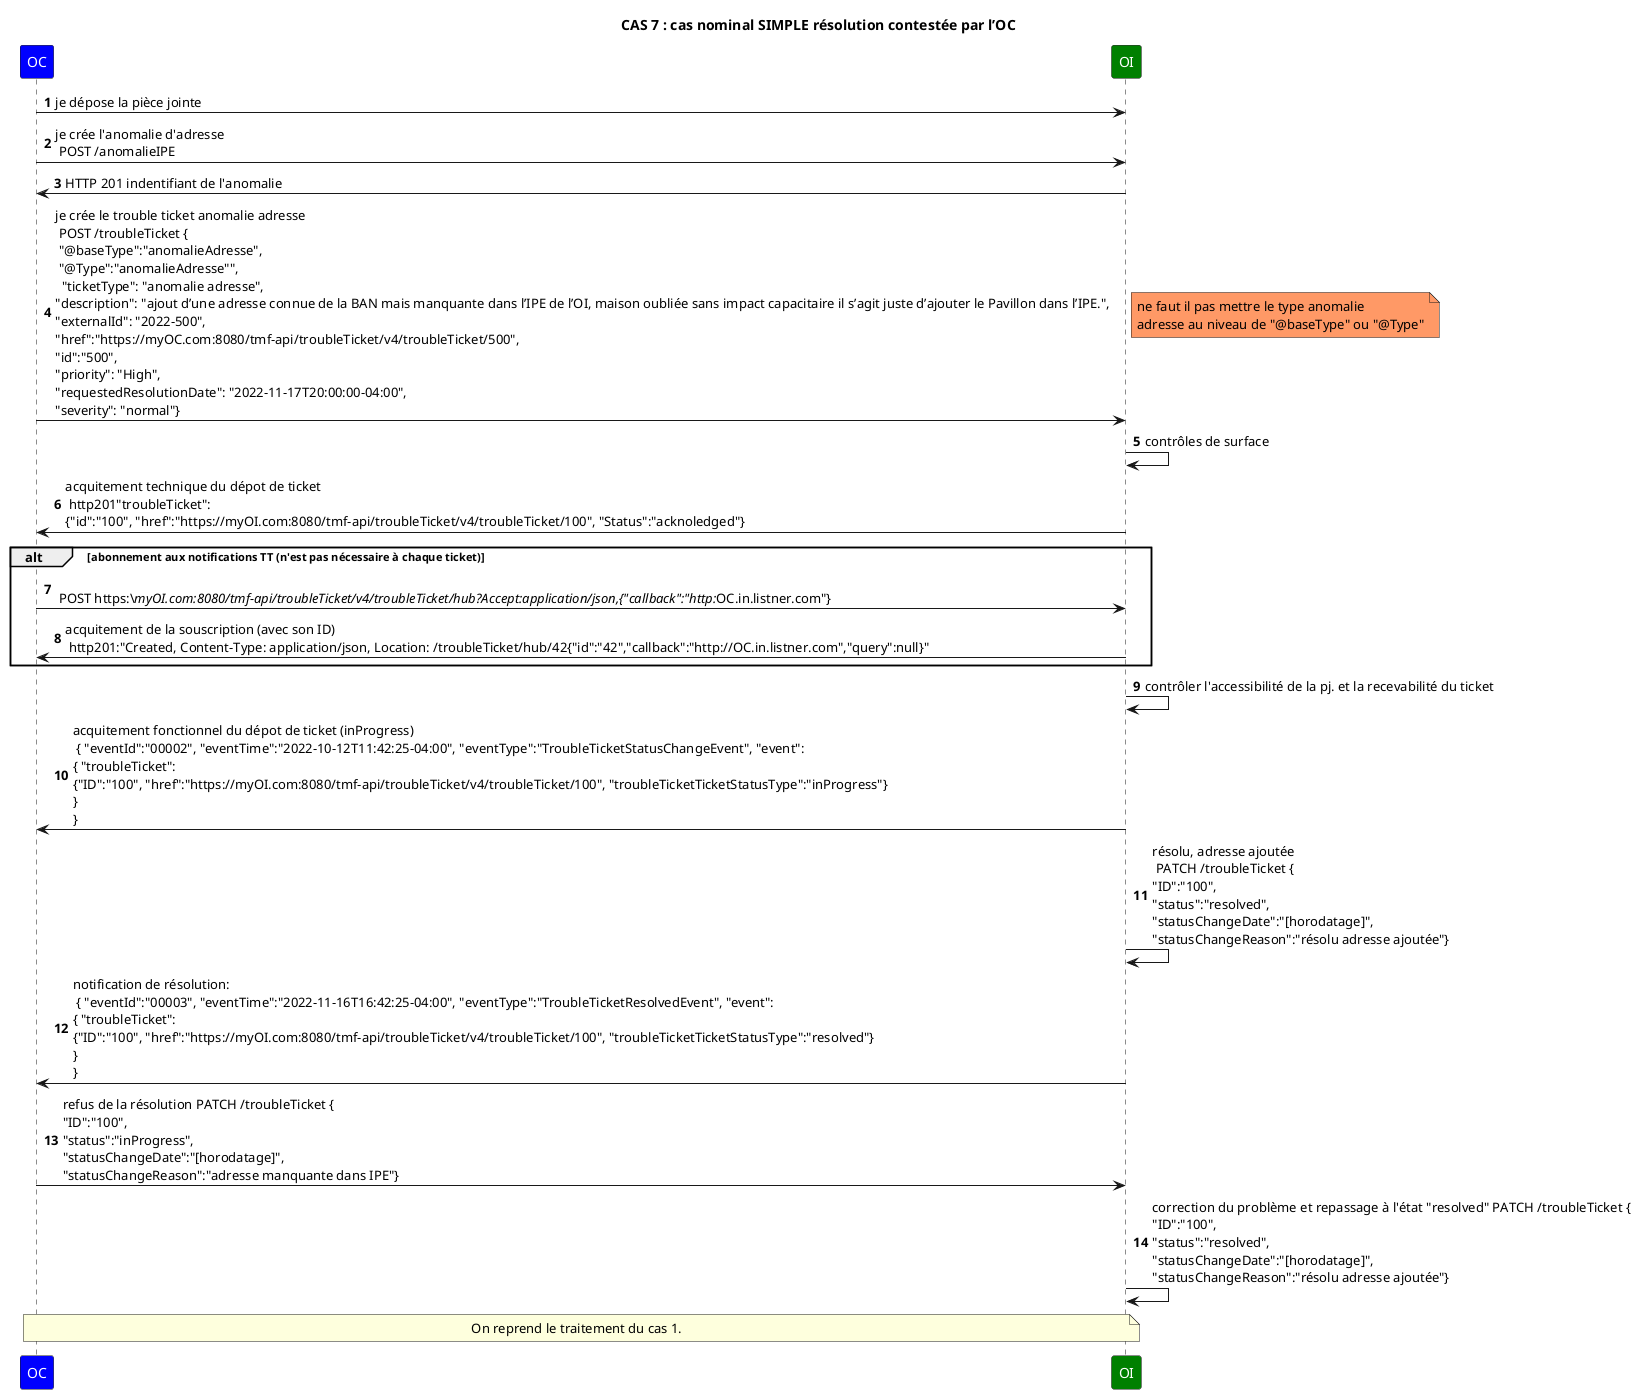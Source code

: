 @startuml

skinparam ParticipantFontColor automatic

title: CAS 7 : cas nominal SIMPLE résolution contestée par l’OC

autonumber

participant OC #Blue
participant OI #Green

OC->OI: je dépose la pièce jointe
OC->OI: je crée l'anomalie d'adresse \n POST /anomalieIPE
OI->OC: HTTP 201 indentifiant de l'anomalie
OC->OI: je crée le trouble ticket anomalie adresse \n POST /troubleTicket {\n "@baseType":"anomalieAdresse", \n "@Type":"anomalieAdresse"", \n  "ticketType": "anomalie adresse",\n"description": "ajout d’une adresse connue de la BAN mais manquante dans l’IPE de l’OI, maison oubliée sans impact capacitaire il s’agit juste d’ajouter le Pavillon dans l’IPE.",\n"externalId": "2022-500",\n"href":"https://myOC.com:8080/tmf-api/troubleTicket/v4/troubleTicket/500",\n"id":"500",\n"priority": "High",\n"requestedResolutionDate": "2022-11-17T20:00:00-04:00",\n"severity": "normal"}

note right 	#ff9966
  ne faut il pas mettre le type anomalie
  adresse au niveau de "@baseType" ou "@Type"
endnote

OI->OI: contrôles de surface

OI->OC: acquitement technique du dépot de ticket \n http201"troubleTicket": \n{"id":"100", "href":"https://myOI.com:8080/tmf-api/troubleTicket/v4/troubleTicket/100", "Status":"acknoledged"}

alt abonnement aux notifications TT (n'est pas nécessaire à chaque ticket)
OC->OI:  \n POST https:\//myOI.com:8080/tmf-api/troubleTicket/v4/troubleTicket/hub?Accept:application/json,{"callback":"http://OC.in.listner.com"}
OI->OC: acquitement de la souscription (avec son ID) \n http201:"Created, Content-Type: application/json, Location: /troubleTicket/hub/42{"id":"42","callback":"http://OC.in.listner.com","query":null}"

end

OI->OI: contrôler l'accessibilité de la pj. et la recevabilité du ticket

OI->OC: acquitement fonctionnel du dépot de ticket (inProgress) \n { "eventId":"00002", "eventTime":"2022-10-12T11:42:25-04:00", "eventType":"TroubleTicketStatusChangeEvent", "event": \n{ "troubleTicket": \n{"ID":"100", "href":"https://myOI.com:8080/tmf-api/troubleTicket/v4/troubleTicket/100", "troubleTicketTicketStatusType":"inProgress"}\n} \n}



OI->OI: résolu, adresse ajoutée \n PATCH /troubleTicket {\n"ID":"100",\n"status":"resolved",\n"statusChangeDate":"[horodatage]",\n"statusChangeReason":"résolu adresse ajoutée"}

OI->OC: notification de résolution: \n { "eventId":"00003", "eventTime":"2022-11-16T16:42:25-04:00", "eventType":"TroubleTicketResolvedEvent", "event": \n{ "troubleTicket": \n{"ID":"100", "href":"https://myOI.com:8080/tmf-api/troubleTicket/v4/troubleTicket/100", "troubleTicketTicketStatusType":"resolved"}\n} \n}


OC->OI: refus de la résolution PATCH /troubleTicket {\n"ID":"100",\n"status":"inProgress",\n"statusChangeDate":"[horodatage]",\n"statusChangeReason":"adresse manquante dans IPE"}

OI -> OI: correction du problème et repassage à l'état "resolved" PATCH /troubleTicket {\n"ID":"100",\n"status":"resolved",\n"statusChangeDate":"[horodatage]",\n"statusChangeReason":"résolu adresse ajoutée"}


note over OI,  OC
On reprend le traitement du cas 1.
endnote


@enduml





